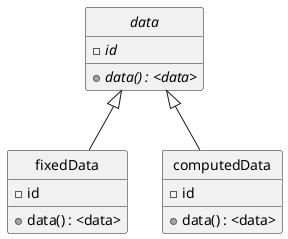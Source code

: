 @startuml
skinparam monochrome true
skinparam shadowing false
skinparam style strictuml

abstract data {
	{abstract} -id
	{abstract} +data() : <data>
}

class fixedData {
	-id
	+data() : <data>
}

class computedData {
	-id
	+data() : <data>
}

data <|-- fixedData
data <|-- computedData
@enduml
